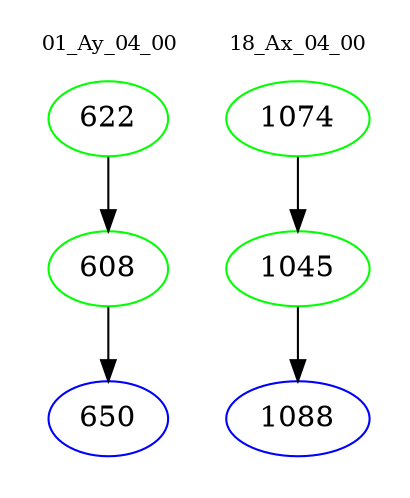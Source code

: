 digraph{
subgraph cluster_0 {
color = white
label = "01_Ay_04_00";
fontsize=10;
T0_622 [label="622", color="green"]
T0_622 -> T0_608 [color="black"]
T0_608 [label="608", color="green"]
T0_608 -> T0_650 [color="black"]
T0_650 [label="650", color="blue"]
}
subgraph cluster_1 {
color = white
label = "18_Ax_04_00";
fontsize=10;
T1_1074 [label="1074", color="green"]
T1_1074 -> T1_1045 [color="black"]
T1_1045 [label="1045", color="green"]
T1_1045 -> T1_1088 [color="black"]
T1_1088 [label="1088", color="blue"]
}
}
